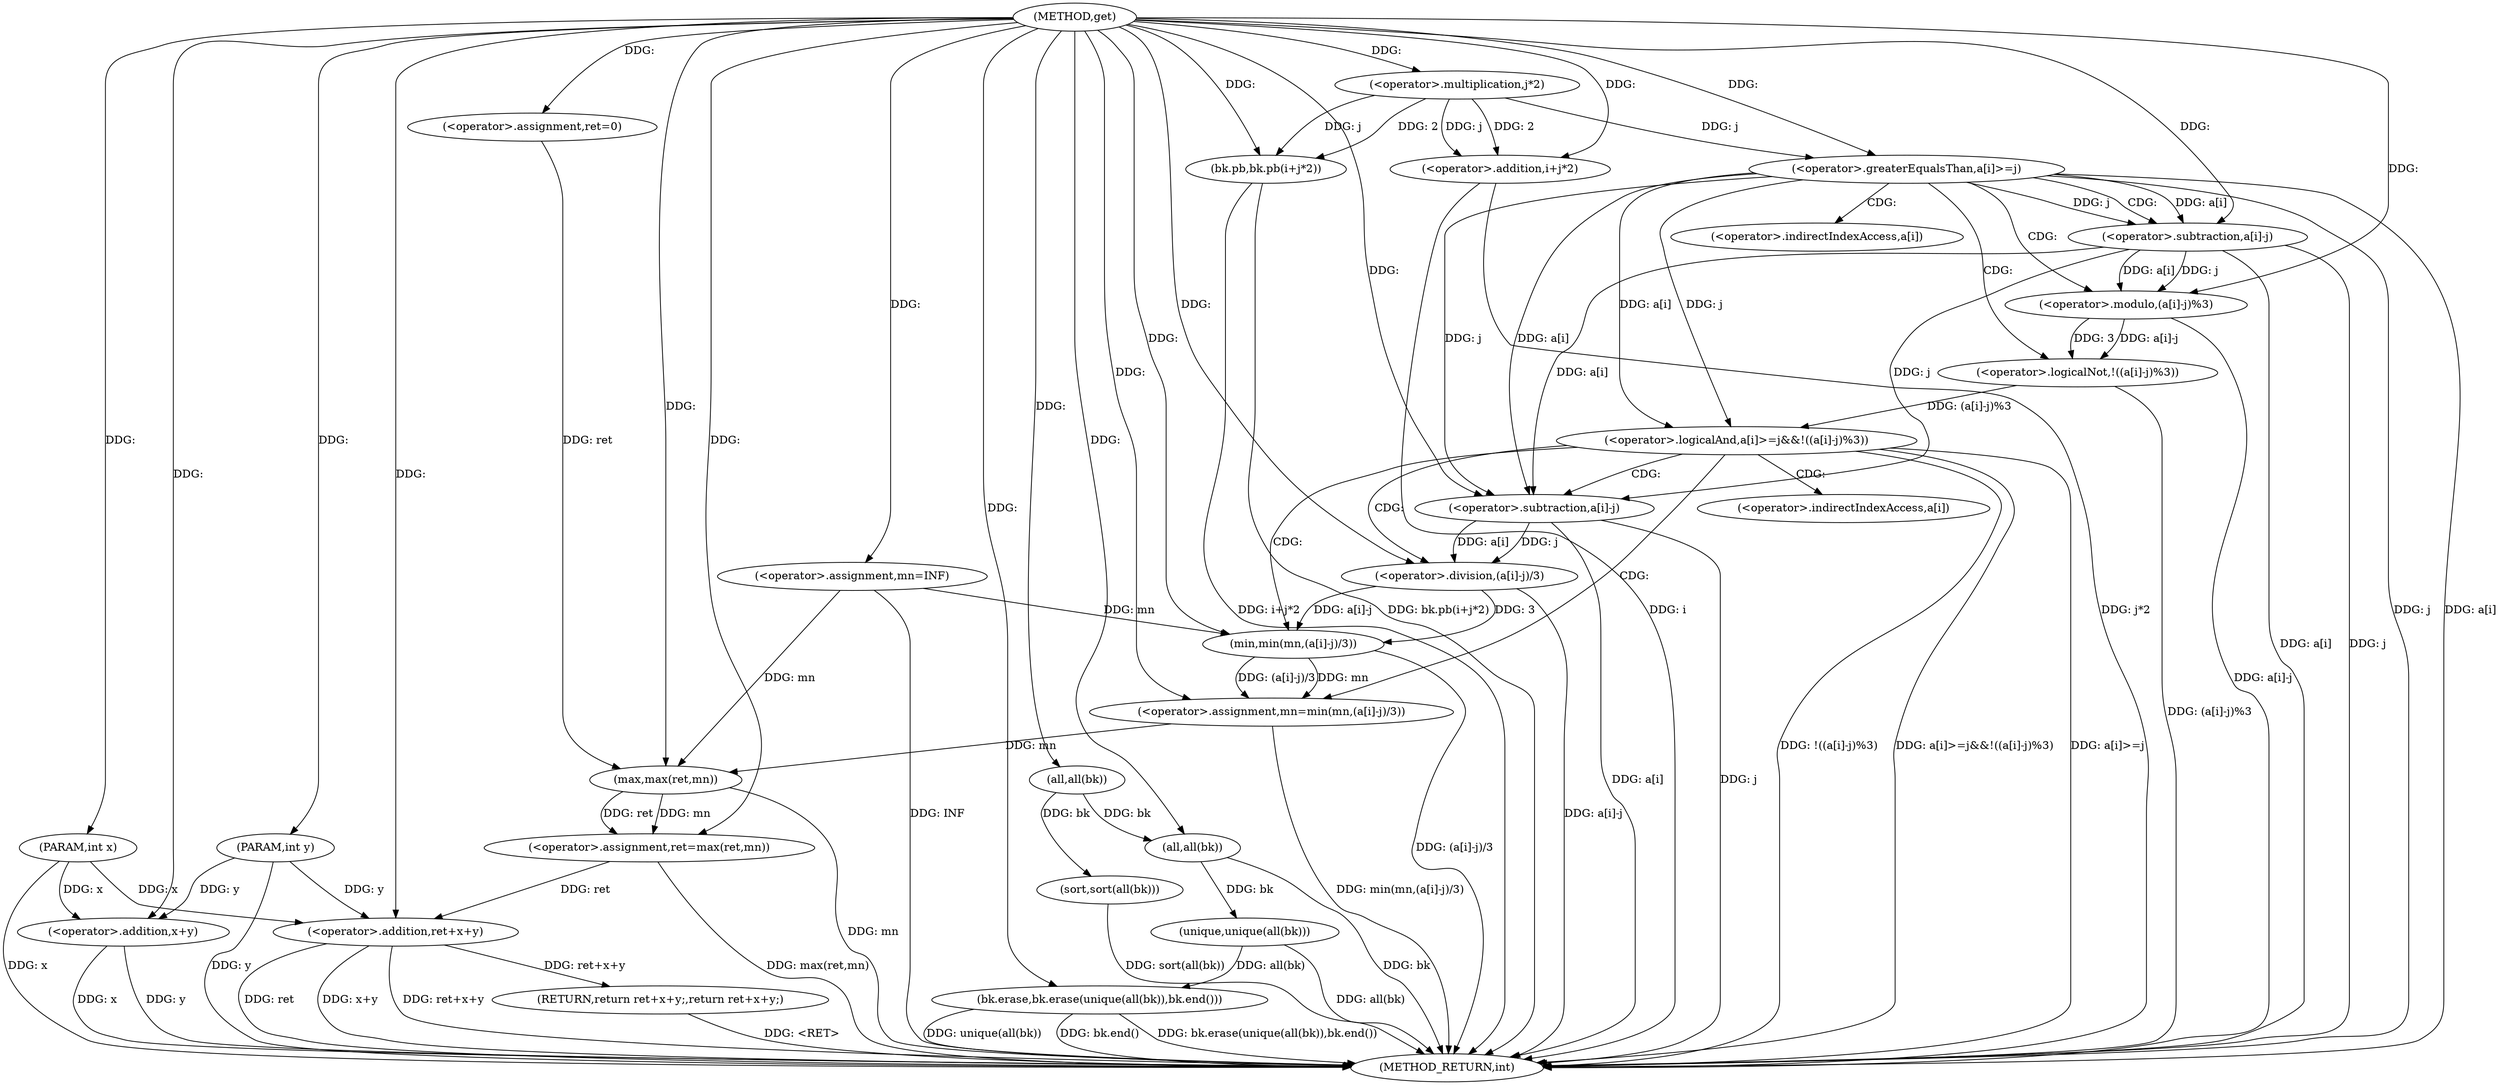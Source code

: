 digraph "get" {  
"1000199" [label = "(METHOD,get)" ]
"1000265" [label = "(METHOD_RETURN,int)" ]
"1000200" [label = "(PARAM,int x)" ]
"1000201" [label = "(PARAM,int y)" ]
"1000204" [label = "(<operator>.assignment,ret=0)" ]
"1000208" [label = "(bk.pb,bk.pb(i+j*2))" ]
"1000214" [label = "(sort,sort(all(bk)))" ]
"1000217" [label = "(bk.erase,bk.erase(unique(all(bk)),bk.end()))" ]
"1000259" [label = "(RETURN,return ret+x+y;,return ret+x+y;)" ]
"1000224" [label = "(<operator>.assignment,mn=INF)" ]
"1000254" [label = "(<operator>.assignment,ret=max(ret,mn))" ]
"1000260" [label = "(<operator>.addition,ret+x+y)" ]
"1000209" [label = "(<operator>.addition,i+j*2)" ]
"1000215" [label = "(all,all(bk))" ]
"1000218" [label = "(unique,unique(all(bk)))" ]
"1000229" [label = "(<operator>.logicalAnd,a[i]>=j&&!((a[i]-j)%3))" ]
"1000243" [label = "(<operator>.assignment,mn=min(mn,(a[i]-j)/3))" ]
"1000211" [label = "(<operator>.multiplication,j*2)" ]
"1000219" [label = "(all,all(bk))" ]
"1000256" [label = "(max,max(ret,mn))" ]
"1000262" [label = "(<operator>.addition,x+y)" ]
"1000230" [label = "(<operator>.greaterEqualsThan,a[i]>=j)" ]
"1000235" [label = "(<operator>.logicalNot,!((a[i]-j)%3))" ]
"1000245" [label = "(min,min(mn,(a[i]-j)/3))" ]
"1000236" [label = "(<operator>.modulo,(a[i]-j)%3)" ]
"1000247" [label = "(<operator>.division,(a[i]-j)/3)" ]
"1000237" [label = "(<operator>.subtraction,a[i]-j)" ]
"1000248" [label = "(<operator>.subtraction,a[i]-j)" ]
"1000238" [label = "(<operator>.indirectIndexAccess,a[i])" ]
"1000249" [label = "(<operator>.indirectIndexAccess,a[i])" ]
  "1000259" -> "1000265"  [ label = "DDG: <RET>"] 
  "1000200" -> "1000265"  [ label = "DDG: x"] 
  "1000201" -> "1000265"  [ label = "DDG: y"] 
  "1000209" -> "1000265"  [ label = "DDG: i"] 
  "1000209" -> "1000265"  [ label = "DDG: j*2"] 
  "1000208" -> "1000265"  [ label = "DDG: i+j*2"] 
  "1000208" -> "1000265"  [ label = "DDG: bk.pb(i+j*2)"] 
  "1000214" -> "1000265"  [ label = "DDG: sort(all(bk))"] 
  "1000219" -> "1000265"  [ label = "DDG: bk"] 
  "1000218" -> "1000265"  [ label = "DDG: all(bk)"] 
  "1000217" -> "1000265"  [ label = "DDG: unique(all(bk))"] 
  "1000217" -> "1000265"  [ label = "DDG: bk.end()"] 
  "1000217" -> "1000265"  [ label = "DDG: bk.erase(unique(all(bk)),bk.end())"] 
  "1000230" -> "1000265"  [ label = "DDG: a[i]"] 
  "1000230" -> "1000265"  [ label = "DDG: j"] 
  "1000229" -> "1000265"  [ label = "DDG: a[i]>=j"] 
  "1000237" -> "1000265"  [ label = "DDG: a[i]"] 
  "1000237" -> "1000265"  [ label = "DDG: j"] 
  "1000236" -> "1000265"  [ label = "DDG: a[i]-j"] 
  "1000235" -> "1000265"  [ label = "DDG: (a[i]-j)%3"] 
  "1000229" -> "1000265"  [ label = "DDG: !((a[i]-j)%3)"] 
  "1000229" -> "1000265"  [ label = "DDG: a[i]>=j&&!((a[i]-j)%3)"] 
  "1000248" -> "1000265"  [ label = "DDG: a[i]"] 
  "1000248" -> "1000265"  [ label = "DDG: j"] 
  "1000247" -> "1000265"  [ label = "DDG: a[i]-j"] 
  "1000245" -> "1000265"  [ label = "DDG: (a[i]-j)/3"] 
  "1000243" -> "1000265"  [ label = "DDG: min(mn,(a[i]-j)/3)"] 
  "1000256" -> "1000265"  [ label = "DDG: mn"] 
  "1000254" -> "1000265"  [ label = "DDG: max(ret,mn)"] 
  "1000260" -> "1000265"  [ label = "DDG: ret"] 
  "1000262" -> "1000265"  [ label = "DDG: x"] 
  "1000262" -> "1000265"  [ label = "DDG: y"] 
  "1000260" -> "1000265"  [ label = "DDG: x+y"] 
  "1000260" -> "1000265"  [ label = "DDG: ret+x+y"] 
  "1000224" -> "1000265"  [ label = "DDG: INF"] 
  "1000199" -> "1000200"  [ label = "DDG: "] 
  "1000199" -> "1000201"  [ label = "DDG: "] 
  "1000199" -> "1000204"  [ label = "DDG: "] 
  "1000260" -> "1000259"  [ label = "DDG: ret+x+y"] 
  "1000199" -> "1000208"  [ label = "DDG: "] 
  "1000211" -> "1000208"  [ label = "DDG: j"] 
  "1000211" -> "1000208"  [ label = "DDG: 2"] 
  "1000215" -> "1000214"  [ label = "DDG: bk"] 
  "1000218" -> "1000217"  [ label = "DDG: all(bk)"] 
  "1000199" -> "1000217"  [ label = "DDG: "] 
  "1000199" -> "1000224"  [ label = "DDG: "] 
  "1000256" -> "1000254"  [ label = "DDG: mn"] 
  "1000256" -> "1000254"  [ label = "DDG: ret"] 
  "1000254" -> "1000260"  [ label = "DDG: ret"] 
  "1000199" -> "1000260"  [ label = "DDG: "] 
  "1000200" -> "1000260"  [ label = "DDG: x"] 
  "1000201" -> "1000260"  [ label = "DDG: y"] 
  "1000199" -> "1000209"  [ label = "DDG: "] 
  "1000211" -> "1000209"  [ label = "DDG: j"] 
  "1000211" -> "1000209"  [ label = "DDG: 2"] 
  "1000199" -> "1000215"  [ label = "DDG: "] 
  "1000219" -> "1000218"  [ label = "DDG: bk"] 
  "1000245" -> "1000243"  [ label = "DDG: (a[i]-j)/3"] 
  "1000245" -> "1000243"  [ label = "DDG: mn"] 
  "1000199" -> "1000254"  [ label = "DDG: "] 
  "1000199" -> "1000211"  [ label = "DDG: "] 
  "1000215" -> "1000219"  [ label = "DDG: bk"] 
  "1000199" -> "1000219"  [ label = "DDG: "] 
  "1000230" -> "1000229"  [ label = "DDG: a[i]"] 
  "1000230" -> "1000229"  [ label = "DDG: j"] 
  "1000235" -> "1000229"  [ label = "DDG: (a[i]-j)%3"] 
  "1000199" -> "1000243"  [ label = "DDG: "] 
  "1000204" -> "1000256"  [ label = "DDG: ret"] 
  "1000199" -> "1000256"  [ label = "DDG: "] 
  "1000224" -> "1000256"  [ label = "DDG: mn"] 
  "1000243" -> "1000256"  [ label = "DDG: mn"] 
  "1000200" -> "1000262"  [ label = "DDG: x"] 
  "1000199" -> "1000262"  [ label = "DDG: "] 
  "1000201" -> "1000262"  [ label = "DDG: y"] 
  "1000211" -> "1000230"  [ label = "DDG: j"] 
  "1000199" -> "1000230"  [ label = "DDG: "] 
  "1000236" -> "1000235"  [ label = "DDG: 3"] 
  "1000236" -> "1000235"  [ label = "DDG: a[i]-j"] 
  "1000224" -> "1000245"  [ label = "DDG: mn"] 
  "1000199" -> "1000245"  [ label = "DDG: "] 
  "1000247" -> "1000245"  [ label = "DDG: a[i]-j"] 
  "1000247" -> "1000245"  [ label = "DDG: 3"] 
  "1000237" -> "1000236"  [ label = "DDG: a[i]"] 
  "1000237" -> "1000236"  [ label = "DDG: j"] 
  "1000199" -> "1000236"  [ label = "DDG: "] 
  "1000248" -> "1000247"  [ label = "DDG: j"] 
  "1000248" -> "1000247"  [ label = "DDG: a[i]"] 
  "1000199" -> "1000247"  [ label = "DDG: "] 
  "1000230" -> "1000237"  [ label = "DDG: a[i]"] 
  "1000230" -> "1000237"  [ label = "DDG: j"] 
  "1000199" -> "1000237"  [ label = "DDG: "] 
  "1000230" -> "1000248"  [ label = "DDG: a[i]"] 
  "1000237" -> "1000248"  [ label = "DDG: a[i]"] 
  "1000230" -> "1000248"  [ label = "DDG: j"] 
  "1000237" -> "1000248"  [ label = "DDG: j"] 
  "1000199" -> "1000248"  [ label = "DDG: "] 
  "1000229" -> "1000247"  [ label = "CDG: "] 
  "1000229" -> "1000248"  [ label = "CDG: "] 
  "1000229" -> "1000243"  [ label = "CDG: "] 
  "1000229" -> "1000245"  [ label = "CDG: "] 
  "1000229" -> "1000249"  [ label = "CDG: "] 
  "1000230" -> "1000236"  [ label = "CDG: "] 
  "1000230" -> "1000235"  [ label = "CDG: "] 
  "1000230" -> "1000238"  [ label = "CDG: "] 
  "1000230" -> "1000237"  [ label = "CDG: "] 
}
